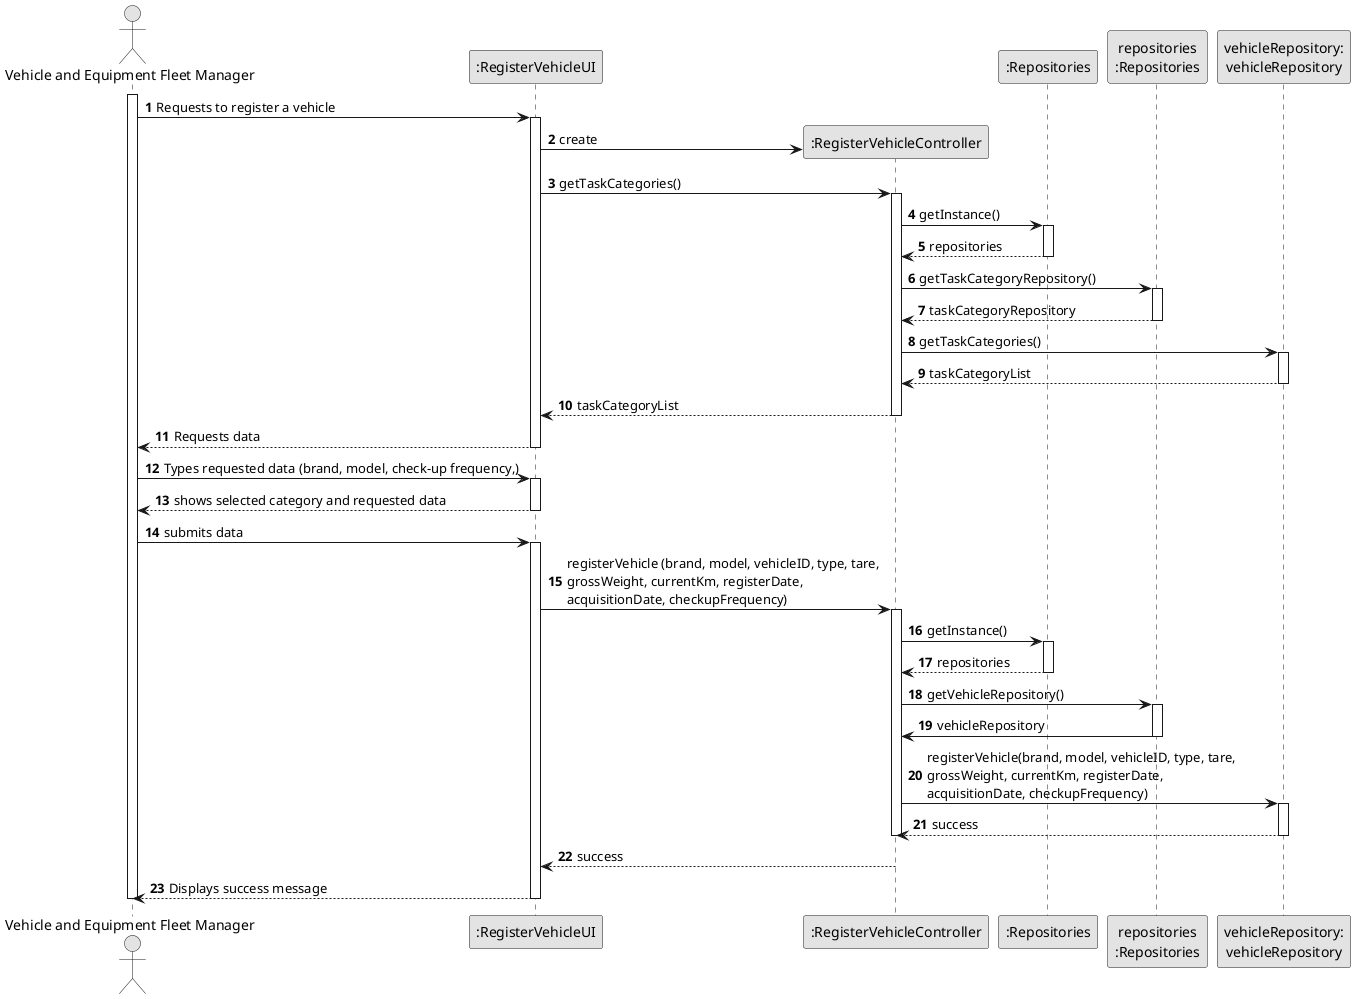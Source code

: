 @startuml
skinparam monochrome true
skinparam packageStyle rectangle
skinparam shadowing false

autonumber

'hide footbox
actor "Vehicle and Equipment Fleet Manager" as ADM
participant ":RegisterVehicleUI" as UI
participant ":RegisterVehicleController" as CTRL
participant ":Repositories" as RepositorySingleton
participant "repositories\n:Repositories" as PLAT
participant "vehicleRepository:\nvehicleRepository" as TaskCategoryRepository


activate ADM

        ADM -> UI : Requests to register a vehicle

        activate UI

'            UI --> ADM : requests data (reference, description,  informal \n description, technical description, duration, cost)
            'create CTRL
            UI -> CTRL** : create

            UI -> CTRL : getTaskCategories()
            activate CTRL

                CTRL -> RepositorySingleton : getInstance()
                activate RepositorySingleton

                    RepositorySingleton --> CTRL: repositories
                deactivate RepositorySingleton

                CTRL -> PLAT : getTaskCategoryRepository()
                activate PLAT

                    PLAT --> CTRL: taskCategoryRepository
                deactivate PLAT

                CTRL -> TaskCategoryRepository : getTaskCategories()
                activate TaskCategoryRepository

                    TaskCategoryRepository --> CTRL : taskCategoryList
                deactivate TaskCategoryRepository

                CTRL --> UI : taskCategoryList
            deactivate CTRL

            UI --> ADM : Requests data
        deactivate UI


    ADM -> UI : Types requested data (brand, model, check-up frequency,)
    activate UI

        UI --> ADM : shows selected category and requested data
    deactivate UI

    ADM -> UI : submits data
    activate UI

        UI -> CTRL : registerVehicle (brand, model, vehicleID, type, tare,\ngrossWeight, currentKm, registerDate, \nacquisitionDate, checkupFrequency)
        activate CTRL



                CTRL -> RepositorySingleton : getInstance()
                activate RepositorySingleton

                    RepositorySingleton --> CTRL: repositories
                deactivate RepositorySingleton

                CTRL -> PLAT : getVehicleRepository()
                activate PLAT

                    PLAT -> CTRL : vehicleRepository
                deactivate PLAT

                CTRL -> TaskCategoryRepository : registerVehicle(brand, model, vehicleID, type, tare,\ngrossWeight, currentKm, registerDate, \nacquisitionDate, checkupFrequency)
                activate TaskCategoryRepository

                    TaskCategoryRepository --> CTRL : success
                deactivate TaskCategoryRepository

            deactivate CTRL





            CTRL --> UI: success
            deactivate CTRL
            UI --> ADM: Displays success message
    deactivate UI

deactivate ADM

@enduml